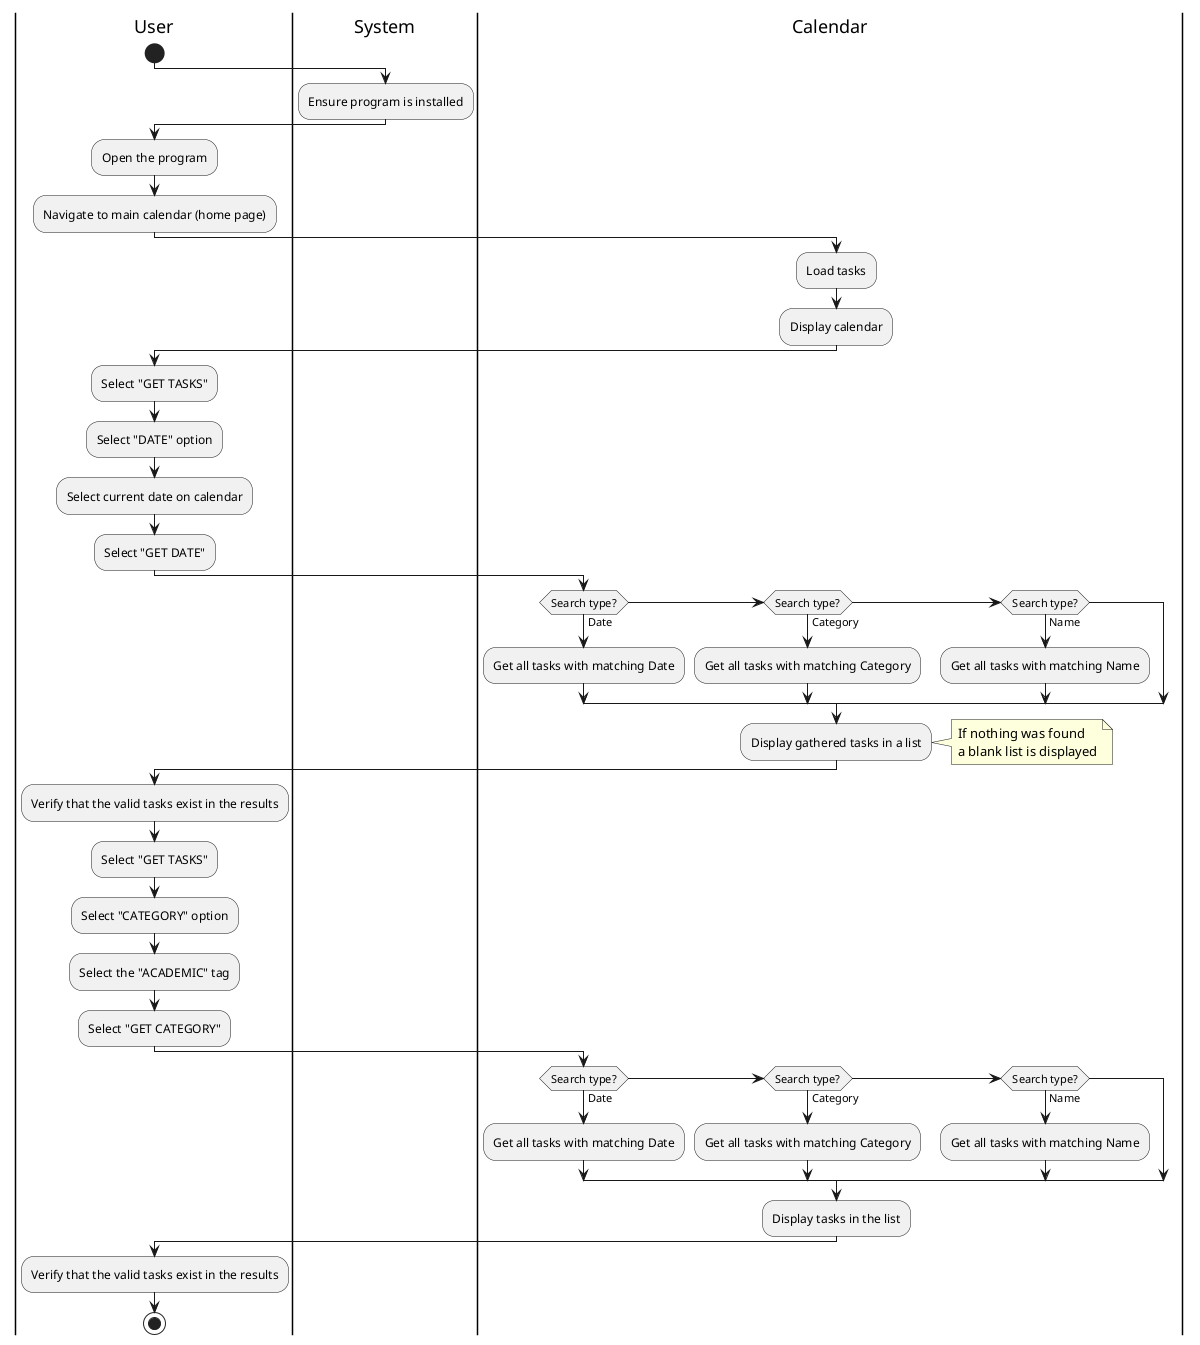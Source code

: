 @startuml
|User|
start

|System|
:Ensure program is installed;

|User|
:Open the program;
:Navigate to main calendar (home page);

|Calendar|
:Load tasks;
:Display calendar;

|User|
:Select "GET TASKS";
:Select "DATE" option;
:Select current date on calendar;
:Select "GET DATE";

|Calendar|
if (Search type?) then (Date)
  :Get all tasks with matching Date;
elseif (Search type?) then (Category)
  :Get all tasks with matching Category;
elseif (Search type?) then (Name)
  :Get all tasks with matching Name;
endif
:Display gathered tasks in a list;

note right
If nothing was found
a blank list is displayed
end note

|User|
:Verify that the valid tasks exist in the results;
:Select "GET TASKS";
:Select "CATEGORY" option;
:Select the "ACADEMIC" tag;
:Select "GET CATEGORY";

|Calendar|
if (Search type?) then (Date)
  :Get all tasks with matching Date;
elseif (Search type?) then (Category)
  :Get all tasks with matching Category;
elseif (Search type?) then (Name)
  :Get all tasks with matching Name;
endif
:Display tasks in the list;

|User|
:Verify that the valid tasks exist in the results;

stop

@enduml
